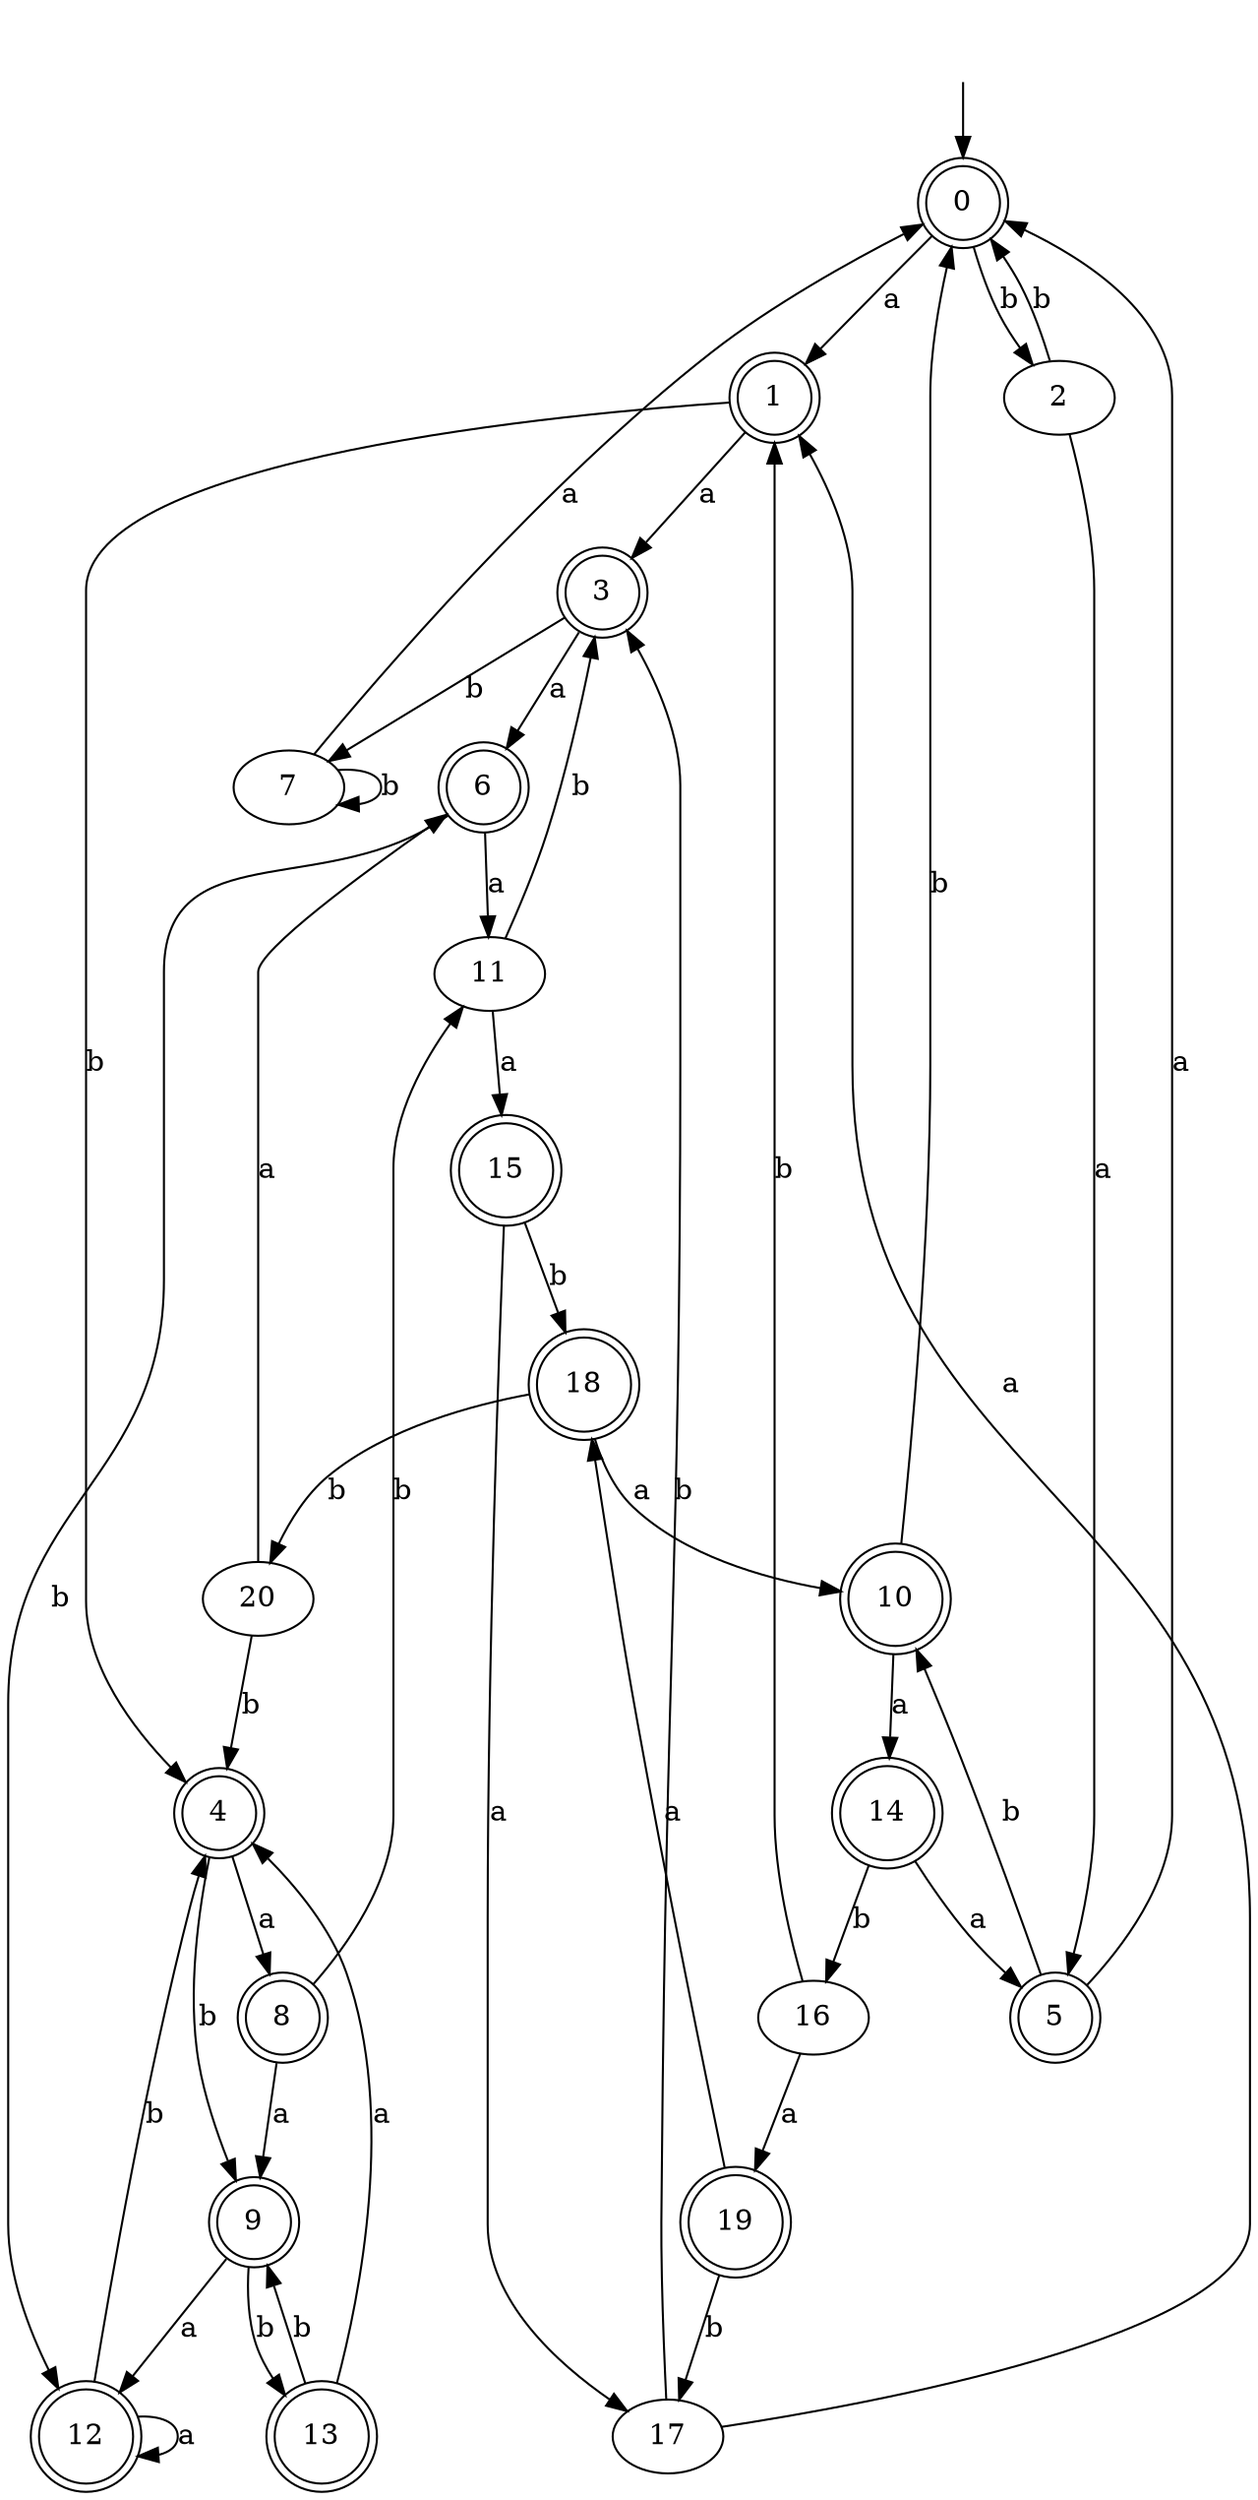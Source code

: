 digraph RandomDFA {
  __start0 [label="", shape=none];
  __start0 -> 0 [label=""];
  0 [shape=circle] [shape=doublecircle]
  0 -> 1 [label="a"]
  0 -> 2 [label="b"]
  1 [shape=doublecircle]
  1 -> 3 [label="a"]
  1 -> 4 [label="b"]
  2
  2 -> 5 [label="a"]
  2 -> 0 [label="b"]
  3 [shape=doublecircle]
  3 -> 6 [label="a"]
  3 -> 7 [label="b"]
  4 [shape=doublecircle]
  4 -> 8 [label="a"]
  4 -> 9 [label="b"]
  5 [shape=doublecircle]
  5 -> 0 [label="a"]
  5 -> 10 [label="b"]
  6 [shape=doublecircle]
  6 -> 11 [label="a"]
  6 -> 12 [label="b"]
  7
  7 -> 0 [label="a"]
  7 -> 7 [label="b"]
  8 [shape=doublecircle]
  8 -> 9 [label="a"]
  8 -> 11 [label="b"]
  9 [shape=doublecircle]
  9 -> 12 [label="a"]
  9 -> 13 [label="b"]
  10 [shape=doublecircle]
  10 -> 14 [label="a"]
  10 -> 0 [label="b"]
  11
  11 -> 15 [label="a"]
  11 -> 3 [label="b"]
  12 [shape=doublecircle]
  12 -> 12 [label="a"]
  12 -> 4 [label="b"]
  13 [shape=doublecircle]
  13 -> 4 [label="a"]
  13 -> 9 [label="b"]
  14 [shape=doublecircle]
  14 -> 5 [label="a"]
  14 -> 16 [label="b"]
  15 [shape=doublecircle]
  15 -> 17 [label="a"]
  15 -> 18 [label="b"]
  16
  16 -> 19 [label="a"]
  16 -> 1 [label="b"]
  17
  17 -> 1 [label="a"]
  17 -> 3 [label="b"]
  18 [shape=doublecircle]
  18 -> 10 [label="a"]
  18 -> 20 [label="b"]
  19 [shape=doublecircle]
  19 -> 18 [label="a"]
  19 -> 17 [label="b"]
  20
  20 -> 6 [label="a"]
  20 -> 4 [label="b"]
}
